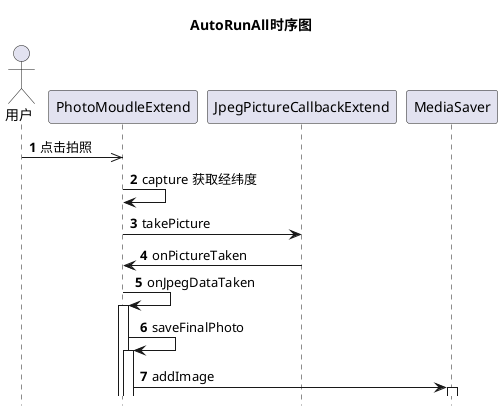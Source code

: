 @startuml
title AutoRunAll时序图
autonumber
hide footbox
actor 用户 as U
U ->> PhotoMoudleExtend: 点击拍照
PhotoMoudleExtend -> PhotoMoudleExtend : capture 获取经纬度
PhotoMoudleExtend -> JpegPictureCallbackExtend : takePicture
JpegPictureCallbackExtend -> PhotoMoudleExtend : onPictureTaken
PhotoMoudleExtend -> PhotoMoudleExtend : onJpegDataTaken
activate PhotoMoudleExtend
PhotoMoudleExtend -> PhotoMoudleExtend: saveFinalPhoto
activate PhotoMoudleExtend
PhotoMoudleExtend -> MediaSaver: addImage
activate MediaSaver
@enduml
